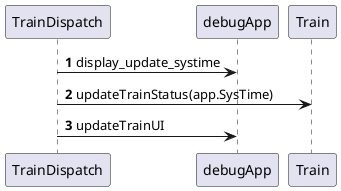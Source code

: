 @startuml
'https://plantuml.com/sequence-diagram

autonumber

TrainDispatch -> debugApp: display_update_systime
TrainDispatch -> Train: updateTrainStatus(app.SysTime)
TrainDispatch -> debugApp: updateTrainUI
@enduml
